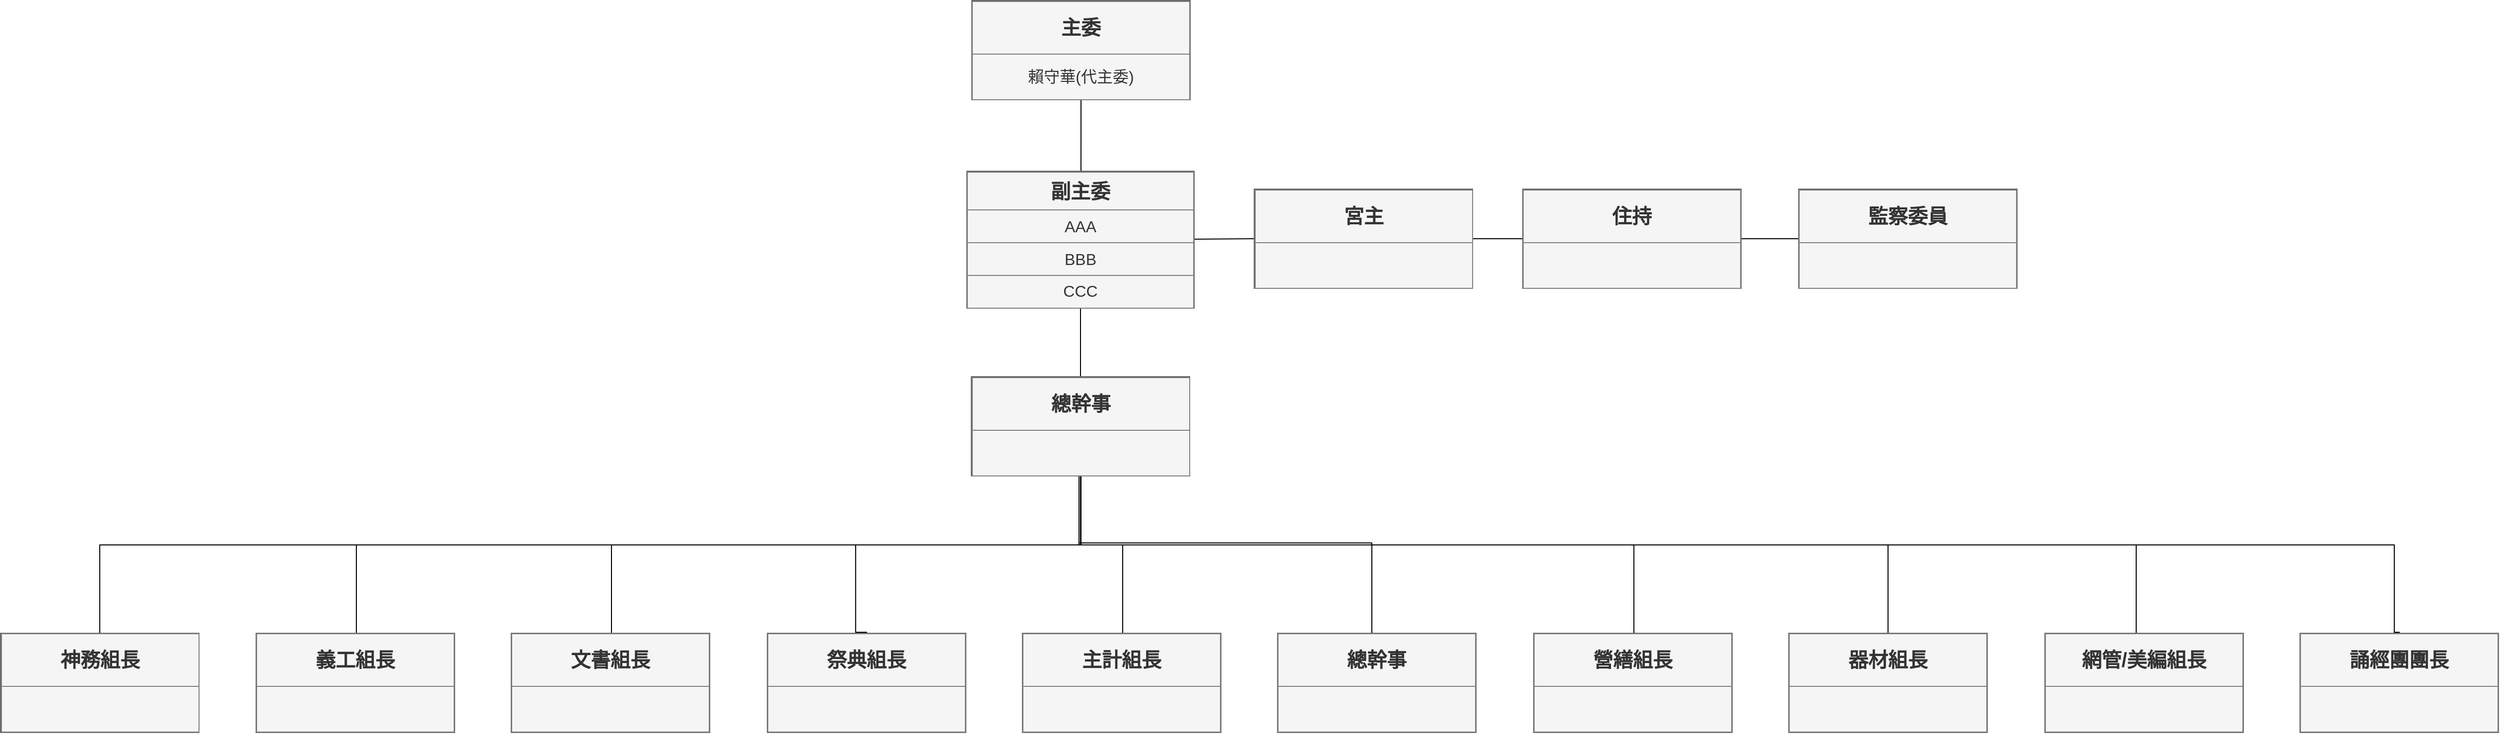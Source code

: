 <mxfile version="10.7.0" type="github"><diagram name="Page-1" id="b98fa263-6416-c6ec-5b7d-78bf54ef71d0"><mxGraphModel dx="4278.5" dy="2679" grid="1" gridSize="10" guides="1" tooltips="1" connect="1" arrows="1" fold="1" page="1" pageScale="1.5" pageWidth="1169" pageHeight="826" background="#ffffff" math="0" shadow="0"><root><mxCell id="0" style=";html=1;"/><mxCell id="1" style=";html=1;" parent="0"/><mxCell id="AvJd5Pj_C6RKvI8IBWGH-46" style="edgeStyle=orthogonalEdgeStyle;rounded=0;orthogonalLoop=1;jettySize=auto;html=1;exitX=0.5;exitY=1;exitDx=0;exitDy=0;entryX=0.5;entryY=0;entryDx=0;entryDy=0;endArrow=none;endFill=0;" edge="1" parent="1" source="AvJd5Pj_C6RKvI8IBWGH-23" target="AvJd5Pj_C6RKvI8IBWGH-40"><mxGeometry relative="1" as="geometry"><Array as="points"><mxPoint x="887" y="391"/><mxPoint x="2210" y="391"/><mxPoint x="2210" y="479"/></Array></mxGeometry></mxCell><mxCell id="303ed1de8c2c98b4-77" style="edgeStyle=orthogonalEdgeStyle;html=1;startSize=6;endFill=0;endSize=6;strokeWidth=1;fontSize=16;rounded=0;endArrow=none;" parent="1" source="AvJd5Pj_C6RKvI8IBWGH-16" edge="1"><mxGeometry relative="1" as="geometry"><mxPoint x="887.529" y="-50.5" as="sourcePoint"/><mxPoint x="886.941" y="24.5" as="targetPoint"/></mxGeometry></mxCell><mxCell id="303ed1de8c2c98b4-79" style="edgeStyle=orthogonalEdgeStyle;html=1;startSize=6;endFill=0;endSize=6;strokeWidth=1;fontSize=16;rounded=0;endArrow=none;" parent="1" source="AvJd5Pj_C6RKvI8IBWGH-15" target="AvJd5Pj_C6RKvI8IBWGH-23" edge="1"><mxGeometry relative="1" as="geometry"><mxPoint x="890" y="330.5" as="sourcePoint"/><mxPoint x="886" y="230.5" as="targetPoint"/></mxGeometry></mxCell><mxCell id="303ed1de8c2c98b4-82" style="edgeStyle=orthogonalEdgeStyle;html=1;startSize=6;endFill=0;endSize=6;strokeWidth=1;fontSize=16;rounded=0;endArrow=none;exitX=0.5;exitY=1;exitDx=0;exitDy=0;entryX=0.5;entryY=0;entryDx=0;entryDy=0;" parent="1" source="AvJd5Pj_C6RKvI8IBWGH-23" target="AvJd5Pj_C6RKvI8IBWGH-29" edge="1"><mxGeometry relative="1" as="geometry"><Array as="points"><mxPoint x="887" y="391"/><mxPoint x="-101" y="391"/></Array><mxPoint x="892.5" y="313.5" as="sourcePoint"/><mxPoint x="138" y="490" as="targetPoint"/></mxGeometry></mxCell><mxCell id="303ed1de8c2c98b4-83" style="edgeStyle=orthogonalEdgeStyle;html=1;startSize=6;endFill=0;endSize=6;strokeWidth=1;fontSize=16;rounded=0;endArrow=none;" parent="1" source="AvJd5Pj_C6RKvI8IBWGH-23" edge="1"><mxGeometry relative="1" as="geometry"><Array as="points"><mxPoint x="885" y="389"/><mxPoint x="1180" y="389"/><mxPoint x="1180" y="489"/></Array><mxPoint x="885" y="312.5" as="sourcePoint"/><mxPoint x="1194" y="490" as="targetPoint"/></mxGeometry></mxCell><mxCell id="303ed1de8c2c98b4-84" style="edgeStyle=orthogonalEdgeStyle;html=1;startSize=6;endFill=0;endSize=6;strokeWidth=1;fontSize=16;rounded=0;endArrow=none;entryX=0.5;entryY=0;entryDx=0;entryDy=0;" parent="1" target="AvJd5Pj_C6RKvI8IBWGH-38" edge="1"><mxGeometry relative="1" as="geometry"><Array as="points"><mxPoint x="885" y="391"/><mxPoint x="1700" y="391"/></Array><mxPoint x="885" y="341" as="sourcePoint"/><mxPoint x="1770" y="491" as="targetPoint"/></mxGeometry></mxCell><mxCell id="AvJd5Pj_C6RKvI8IBWGH-6" value="" style="endArrow=none;html=1;entryX=0;entryY=0.5;entryDx=0;entryDy=0;" edge="1" parent="1" target="AvJd5Pj_C6RKvI8IBWGH-17"><mxGeometry width="50" height="50" relative="1" as="geometry"><mxPoint x="998" y="83" as="sourcePoint"/><mxPoint x="1054.647" y="83.412" as="targetPoint"/></mxGeometry></mxCell><mxCell id="AvJd5Pj_C6RKvI8IBWGH-8" value="" style="endArrow=none;html=1;entryX=0;entryY=0.5;entryDx=0;entryDy=0;exitX=1;exitY=0.5;exitDx=0;exitDy=0;" edge="1" parent="1" source="AvJd5Pj_C6RKvI8IBWGH-17" target="AvJd5Pj_C6RKvI8IBWGH-21"><mxGeometry width="50" height="50" relative="1" as="geometry"><mxPoint x="1292" y="82.5" as="sourcePoint"/><mxPoint x="1325.059" y="81.912" as="targetPoint"/></mxGeometry></mxCell><mxCell id="AvJd5Pj_C6RKvI8IBWGH-9" value="" style="endArrow=none;html=1;" edge="1" parent="1" source="AvJd5Pj_C6RKvI8IBWGH-21" target="AvJd5Pj_C6RKvI8IBWGH-22"><mxGeometry width="50" height="50" relative="1" as="geometry"><mxPoint x="1551.941" y="81.912" as="sourcePoint"/><mxPoint x="1592" y="83.077" as="targetPoint"/></mxGeometry></mxCell><mxCell id="AvJd5Pj_C6RKvI8IBWGH-15" value="&lt;table border=&quot;1&quot; width=&quot;100%&quot; cellpadding=&quot;4&quot; style=&quot;width: 100% ; height: 100% ; border-collapse: collapse ; font-size: 16px&quot;&gt;&lt;tbody&gt;&lt;tr&gt;&lt;th align=&quot;center&quot;&gt;&lt;b&gt;&lt;font style=&quot;font-size: 20px&quot;&gt;副主委&lt;/font&gt;&lt;/b&gt;&lt;/th&gt;&lt;/tr&gt;&lt;tr&gt;&lt;td align=&quot;center&quot;&gt;&lt;font style=&quot;font-size: 16px&quot;&gt;AAA&lt;br&gt;&lt;/font&gt;&lt;/td&gt;&lt;/tr&gt;&lt;tr&gt;&lt;td align=&quot;center&quot;&gt;&lt;font style=&quot;font-size: 16px&quot;&gt;BBB&lt;/font&gt;&lt;/td&gt;&lt;/tr&gt;&lt;tr&gt;&lt;td style=&quot;text-align: center&quot;&gt;&lt;font style=&quot;font-size: 16px&quot;&gt;CCC&lt;/font&gt;&lt;/td&gt;&lt;/tr&gt;&lt;/tbody&gt;&lt;/table&gt;&lt;br style=&quot;font-size: 16px&quot;&gt;" style="text;html=1;overflow=fill;rounded=0;fillColor=#f5f5f5;strokeColor=#666666;fontColor=#333333;" vertex="1" parent="1"><mxGeometry x="772" y="14.5" width="229" height="138" as="geometry"/></mxCell><mxCell id="AvJd5Pj_C6RKvI8IBWGH-16" value="&lt;table border=&quot;1&quot; width=&quot;100%&quot; cellpadding=&quot;4&quot; style=&quot;width: 100% ; height: 100% ; border-collapse: collapse ; font-size: 16px&quot;&gt;&lt;tbody&gt;&lt;tr&gt;&lt;th align=&quot;center&quot;&gt;&lt;b&gt;&lt;font style=&quot;font-size: 20px&quot;&gt;主委&lt;/font&gt;&lt;/b&gt;&lt;/th&gt;&lt;/tr&gt;&lt;tr&gt;&lt;td align=&quot;center&quot;&gt;賴守華(代主委)&lt;/td&gt;&lt;/tr&gt;&lt;/tbody&gt;&lt;/table&gt;&lt;br style=&quot;font-size: 16px&quot;&gt;" style="text;html=1;overflow=fill;rounded=0;fillColor=#f5f5f5;strokeColor=#666666;fontColor=#333333;" vertex="1" parent="1"><mxGeometry x="777" y="-157.5" width="220" height="100" as="geometry"/></mxCell><mxCell id="AvJd5Pj_C6RKvI8IBWGH-17" value="&lt;table border=&quot;1&quot; width=&quot;100%&quot; cellpadding=&quot;4&quot; style=&quot;width: 100% ; height: 100% ; border-collapse: collapse ; font-size: 16px&quot;&gt;&lt;tbody&gt;&lt;tr&gt;&lt;th align=&quot;center&quot;&gt;&lt;b&gt;&lt;font style=&quot;font-size: 20px&quot;&gt;宮主&lt;/font&gt;&lt;/b&gt;&lt;/th&gt;&lt;/tr&gt;&lt;tr&gt;&lt;td align=&quot;center&quot;&gt;&lt;br&gt;&lt;/td&gt;&lt;/tr&gt;&lt;/tbody&gt;&lt;/table&gt;&lt;br style=&quot;font-size: 16px&quot;&gt;" style="text;html=1;overflow=fill;rounded=0;fillColor=#f5f5f5;strokeColor=#666666;fontColor=#333333;" vertex="1" parent="1"><mxGeometry x="1061.5" y="32.5" width="220" height="100" as="geometry"/></mxCell><mxCell id="AvJd5Pj_C6RKvI8IBWGH-21" value="&lt;table border=&quot;1&quot; width=&quot;100%&quot; cellpadding=&quot;4&quot; style=&quot;width: 100% ; height: 100% ; border-collapse: collapse ; font-size: 16px&quot;&gt;&lt;tbody&gt;&lt;tr&gt;&lt;th align=&quot;center&quot;&gt;&lt;b&gt;&lt;font style=&quot;font-size: 20px&quot;&gt;住持&lt;/font&gt;&lt;/b&gt;&lt;/th&gt;&lt;/tr&gt;&lt;tr&gt;&lt;td align=&quot;center&quot;&gt;&lt;br&gt;&lt;/td&gt;&lt;/tr&gt;&lt;/tbody&gt;&lt;/table&gt;&lt;br style=&quot;font-size: 16px&quot;&gt;" style="text;html=1;overflow=fill;rounded=0;fillColor=#f5f5f5;strokeColor=#666666;fontColor=#333333;" vertex="1" parent="1"><mxGeometry x="1332" y="32.5" width="220" height="100" as="geometry"/></mxCell><mxCell id="AvJd5Pj_C6RKvI8IBWGH-22" value="&lt;table border=&quot;1&quot; width=&quot;100%&quot; cellpadding=&quot;4&quot; style=&quot;width: 100% ; height: 100% ; border-collapse: collapse ; font-size: 16px&quot;&gt;&lt;tbody&gt;&lt;tr&gt;&lt;th align=&quot;center&quot;&gt;&lt;span style=&quot;font-size: 20px&quot;&gt;監察委員&lt;/span&gt;&lt;/th&gt;&lt;/tr&gt;&lt;tr&gt;&lt;td align=&quot;center&quot;&gt;&lt;br&gt;&lt;/td&gt;&lt;/tr&gt;&lt;/tbody&gt;&lt;/table&gt;&lt;br style=&quot;font-size: 16px&quot;&gt;" style="text;html=1;overflow=fill;rounded=0;fillColor=#f5f5f5;strokeColor=#666666;fontColor=#333333;" vertex="1" parent="1"><mxGeometry x="1610" y="32.5" width="220" height="100" as="geometry"/></mxCell><mxCell id="AvJd5Pj_C6RKvI8IBWGH-28" style="edgeStyle=orthogonalEdgeStyle;rounded=0;orthogonalLoop=1;jettySize=auto;html=1;exitX=0.5;exitY=1;exitDx=0;exitDy=0;endArrow=none;endFill=0;" edge="1" parent="1" source="AvJd5Pj_C6RKvI8IBWGH-23" target="AvJd5Pj_C6RKvI8IBWGH-30"><mxGeometry relative="1" as="geometry"><mxPoint x="578" y="490" as="targetPoint"/><Array as="points"><mxPoint x="887" y="391"/><mxPoint x="157" y="391"/></Array></mxGeometry></mxCell><mxCell id="AvJd5Pj_C6RKvI8IBWGH-41" style="edgeStyle=orthogonalEdgeStyle;rounded=0;orthogonalLoop=1;jettySize=auto;html=1;exitX=0.5;exitY=1;exitDx=0;exitDy=0;entryX=0.5;entryY=0;entryDx=0;entryDy=0;endArrow=none;endFill=0;" edge="1" parent="1" source="AvJd5Pj_C6RKvI8IBWGH-23" target="AvJd5Pj_C6RKvI8IBWGH-31"><mxGeometry relative="1" as="geometry"><Array as="points"><mxPoint x="887" y="391"/><mxPoint x="414" y="391"/></Array></mxGeometry></mxCell><mxCell id="AvJd5Pj_C6RKvI8IBWGH-42" style="edgeStyle=orthogonalEdgeStyle;rounded=0;orthogonalLoop=1;jettySize=auto;html=1;exitX=0.5;exitY=1;exitDx=0;exitDy=0;entryX=0.5;entryY=0;entryDx=0;entryDy=0;endArrow=none;endFill=0;" edge="1" parent="1" source="AvJd5Pj_C6RKvI8IBWGH-23" target="AvJd5Pj_C6RKvI8IBWGH-32"><mxGeometry relative="1" as="geometry"><Array as="points"><mxPoint x="887" y="391"/><mxPoint x="660" y="391"/><mxPoint x="660" y="479"/></Array></mxGeometry></mxCell><mxCell id="AvJd5Pj_C6RKvI8IBWGH-43" style="edgeStyle=orthogonalEdgeStyle;rounded=0;orthogonalLoop=1;jettySize=auto;html=1;exitX=0.5;exitY=1;exitDx=0;exitDy=0;entryX=0.5;entryY=0;entryDx=0;entryDy=0;endArrow=none;endFill=0;" edge="1" parent="1" source="AvJd5Pj_C6RKvI8IBWGH-23" target="AvJd5Pj_C6RKvI8IBWGH-33"><mxGeometry relative="1" as="geometry"><Array as="points"><mxPoint x="887" y="391"/><mxPoint x="929" y="391"/></Array></mxGeometry></mxCell><mxCell id="AvJd5Pj_C6RKvI8IBWGH-44" style="edgeStyle=orthogonalEdgeStyle;rounded=0;orthogonalLoop=1;jettySize=auto;html=1;exitX=0.5;exitY=1;exitDx=0;exitDy=0;entryX=0.5;entryY=0;entryDx=0;entryDy=0;endArrow=none;endFill=0;" edge="1" parent="1" source="AvJd5Pj_C6RKvI8IBWGH-23" target="AvJd5Pj_C6RKvI8IBWGH-37"><mxGeometry relative="1" as="geometry"><Array as="points"><mxPoint x="887" y="391"/><mxPoint x="1444" y="391"/></Array></mxGeometry></mxCell><mxCell id="AvJd5Pj_C6RKvI8IBWGH-45" style="edgeStyle=orthogonalEdgeStyle;rounded=0;orthogonalLoop=1;jettySize=auto;html=1;endArrow=none;endFill=0;" edge="1" parent="1"><mxGeometry relative="1" as="geometry"><mxPoint x="887" y="321" as="sourcePoint"/><mxPoint x="1950" y="489" as="targetPoint"/><Array as="points"><mxPoint x="887" y="391"/><mxPoint x="1950" y="391"/><mxPoint x="1950" y="478"/></Array></mxGeometry></mxCell><mxCell id="AvJd5Pj_C6RKvI8IBWGH-23" value="&lt;table border=&quot;1&quot; width=&quot;100%&quot; cellpadding=&quot;4&quot; style=&quot;width: 100% ; height: 100% ; border-collapse: collapse ; font-size: 16px&quot;&gt;&lt;tbody&gt;&lt;tr&gt;&lt;th align=&quot;center&quot;&gt;&lt;span style=&quot;font-size: 20px&quot;&gt;總幹事&lt;/span&gt;&lt;/th&gt;&lt;/tr&gt;&lt;tr&gt;&lt;td align=&quot;center&quot;&gt;&lt;br&gt;&lt;/td&gt;&lt;/tr&gt;&lt;/tbody&gt;&lt;/table&gt;&lt;br style=&quot;font-size: 16px&quot;&gt;" style="text;html=1;overflow=fill;rounded=0;fillColor=#f5f5f5;strokeColor=#666666;fontColor=#333333;" vertex="1" parent="1"><mxGeometry x="776.5" y="221.5" width="220" height="100" as="geometry"/></mxCell><mxCell id="AvJd5Pj_C6RKvI8IBWGH-29" value="&lt;table border=&quot;1&quot; width=&quot;100%&quot; cellpadding=&quot;4&quot; style=&quot;width: 100% ; height: 100% ; border-collapse: collapse ; font-size: 16px&quot;&gt;&lt;tbody&gt;&lt;tr&gt;&lt;th align=&quot;center&quot;&gt;&lt;span style=&quot;font-size: 20px&quot;&gt;神務組長&lt;/span&gt;&lt;/th&gt;&lt;/tr&gt;&lt;tr&gt;&lt;td align=&quot;center&quot;&gt;&lt;br&gt;&lt;/td&gt;&lt;/tr&gt;&lt;/tbody&gt;&lt;/table&gt;&lt;br style=&quot;font-size: 16px&quot;&gt;" style="text;html=1;overflow=fill;rounded=0;fillColor=#f5f5f5;strokeColor=#666666;fontColor=#333333;flipH=1;" vertex="1" parent="1"><mxGeometry x="-201.5" y="480" width="200" height="100" as="geometry"/></mxCell><mxCell id="AvJd5Pj_C6RKvI8IBWGH-30" value="&lt;table border=&quot;1&quot; width=&quot;100%&quot; cellpadding=&quot;4&quot; style=&quot;width: 100% ; height: 100% ; border-collapse: collapse ; font-size: 16px&quot;&gt;&lt;tbody&gt;&lt;tr&gt;&lt;th align=&quot;center&quot;&gt;&lt;span style=&quot;font-size: 20px&quot;&gt;義工組長&lt;/span&gt;&lt;/th&gt;&lt;/tr&gt;&lt;tr&gt;&lt;td align=&quot;center&quot;&gt;&lt;br&gt;&lt;/td&gt;&lt;/tr&gt;&lt;/tbody&gt;&lt;/table&gt;&lt;br style=&quot;font-size: 16px&quot;&gt;" style="text;html=1;overflow=fill;rounded=0;fillColor=#f5f5f5;strokeColor=#666666;fontColor=#333333;flipH=1;" vertex="1" parent="1"><mxGeometry x="56" y="480" width="200" height="100" as="geometry"/></mxCell><mxCell id="AvJd5Pj_C6RKvI8IBWGH-31" value="&lt;table border=&quot;1&quot; width=&quot;100%&quot; cellpadding=&quot;4&quot; style=&quot;width: 100% ; height: 100% ; border-collapse: collapse ; font-size: 16px&quot;&gt;&lt;tbody&gt;&lt;tr&gt;&lt;th align=&quot;center&quot;&gt;&lt;span style=&quot;font-size: 20px&quot;&gt;文書組長&lt;/span&gt;&lt;/th&gt;&lt;/tr&gt;&lt;tr&gt;&lt;td align=&quot;center&quot;&gt;&lt;br&gt;&lt;/td&gt;&lt;/tr&gt;&lt;/tbody&gt;&lt;/table&gt;&lt;br style=&quot;font-size: 16px&quot;&gt;" style="text;html=1;overflow=fill;rounded=0;fillColor=#f5f5f5;strokeColor=#666666;fontColor=#333333;flipH=1;" vertex="1" parent="1"><mxGeometry x="313" y="480" width="200" height="100" as="geometry"/></mxCell><mxCell id="AvJd5Pj_C6RKvI8IBWGH-32" value="&lt;table border=&quot;1&quot; width=&quot;100%&quot; cellpadding=&quot;4&quot; style=&quot;width: 100% ; height: 100% ; border-collapse: collapse ; font-size: 16px&quot;&gt;&lt;tbody&gt;&lt;tr&gt;&lt;th align=&quot;center&quot;&gt;&lt;span style=&quot;font-size: 20px&quot;&gt;祭典組長&lt;/span&gt;&lt;/th&gt;&lt;/tr&gt;&lt;tr&gt;&lt;td align=&quot;center&quot;&gt;&lt;br&gt;&lt;/td&gt;&lt;/tr&gt;&lt;/tbody&gt;&lt;/table&gt;&lt;br style=&quot;font-size: 16px&quot;&gt;" style="text;html=1;overflow=fill;rounded=0;fillColor=#f5f5f5;strokeColor=#666666;fontColor=#333333;flipH=1;" vertex="1" parent="1"><mxGeometry x="571" y="480" width="200" height="100" as="geometry"/></mxCell><mxCell id="AvJd5Pj_C6RKvI8IBWGH-33" value="&lt;table border=&quot;1&quot; width=&quot;100%&quot; cellpadding=&quot;4&quot; style=&quot;width: 100% ; height: 100% ; border-collapse: collapse ; font-size: 16px&quot;&gt;&lt;tbody&gt;&lt;tr&gt;&lt;th align=&quot;center&quot;&gt;&lt;span style=&quot;font-size: 20px&quot;&gt;主計組長&lt;/span&gt;&lt;/th&gt;&lt;/tr&gt;&lt;tr&gt;&lt;td align=&quot;center&quot;&gt;&lt;br&gt;&lt;/td&gt;&lt;/tr&gt;&lt;/tbody&gt;&lt;/table&gt;&lt;br style=&quot;font-size: 16px&quot;&gt;" style="text;html=1;overflow=fill;rounded=0;fillColor=#f5f5f5;strokeColor=#666666;fontColor=#333333;flipH=1;" vertex="1" parent="1"><mxGeometry x="828" y="480" width="200" height="100" as="geometry"/></mxCell><mxCell id="AvJd5Pj_C6RKvI8IBWGH-36" value="&lt;table border=&quot;1&quot; width=&quot;100%&quot; cellpadding=&quot;4&quot; style=&quot;width: 100% ; height: 100% ; border-collapse: collapse ; font-size: 16px&quot;&gt;&lt;tbody&gt;&lt;tr&gt;&lt;th align=&quot;center&quot;&gt;&lt;span style=&quot;font-size: 20px&quot;&gt;總幹事&lt;/span&gt;&lt;/th&gt;&lt;/tr&gt;&lt;tr&gt;&lt;td align=&quot;center&quot;&gt;&lt;br&gt;&lt;/td&gt;&lt;/tr&gt;&lt;/tbody&gt;&lt;/table&gt;&lt;br style=&quot;font-size: 16px&quot;&gt;" style="text;html=1;overflow=fill;rounded=0;fillColor=#f5f5f5;strokeColor=#666666;fontColor=#333333;flipH=1;" vertex="1" parent="1"><mxGeometry x="1085" y="480" width="200" height="100" as="geometry"/></mxCell><mxCell id="AvJd5Pj_C6RKvI8IBWGH-37" value="&lt;table border=&quot;1&quot; width=&quot;100%&quot; cellpadding=&quot;4&quot; style=&quot;width: 100% ; height: 100% ; border-collapse: collapse ; font-size: 16px&quot;&gt;&lt;tbody&gt;&lt;tr&gt;&lt;th align=&quot;center&quot;&gt;&lt;span style=&quot;font-size: 20px&quot;&gt;營繕組長&lt;/span&gt;&lt;/th&gt;&lt;/tr&gt;&lt;tr&gt;&lt;td align=&quot;center&quot;&gt;&lt;br&gt;&lt;/td&gt;&lt;/tr&gt;&lt;/tbody&gt;&lt;/table&gt;&lt;br style=&quot;font-size: 16px&quot;&gt;" style="text;html=1;overflow=fill;rounded=0;fillColor=#f5f5f5;strokeColor=#666666;fontColor=#333333;flipH=1;" vertex="1" parent="1"><mxGeometry x="1343" y="480" width="200" height="100" as="geometry"/></mxCell><mxCell id="AvJd5Pj_C6RKvI8IBWGH-38" value="&lt;table border=&quot;1&quot; width=&quot;100%&quot; cellpadding=&quot;4&quot; style=&quot;width: 100% ; height: 100% ; border-collapse: collapse ; font-size: 16px&quot;&gt;&lt;tbody&gt;&lt;tr&gt;&lt;th align=&quot;center&quot;&gt;&lt;span style=&quot;font-size: 20px&quot;&gt;器材組長&lt;/span&gt;&lt;/th&gt;&lt;/tr&gt;&lt;tr&gt;&lt;td align=&quot;center&quot;&gt;&lt;br&gt;&lt;/td&gt;&lt;/tr&gt;&lt;/tbody&gt;&lt;/table&gt;&lt;br style=&quot;font-size: 16px&quot;&gt;" style="text;html=1;overflow=fill;rounded=0;fillColor=#f5f5f5;strokeColor=#666666;fontColor=#333333;flipH=1;" vertex="1" parent="1"><mxGeometry x="1600" y="480" width="200" height="100" as="geometry"/></mxCell><mxCell id="AvJd5Pj_C6RKvI8IBWGH-39" value="&lt;table border=&quot;1&quot; width=&quot;100%&quot; cellpadding=&quot;4&quot; style=&quot;width: 100% ; height: 100% ; border-collapse: collapse ; font-size: 16px&quot;&gt;&lt;tbody&gt;&lt;tr&gt;&lt;th align=&quot;center&quot;&gt;&lt;span style=&quot;font-size: 20px&quot;&gt;網管/美編組長&lt;/span&gt;&lt;/th&gt;&lt;/tr&gt;&lt;tr&gt;&lt;td align=&quot;center&quot;&gt;&lt;br&gt;&lt;/td&gt;&lt;/tr&gt;&lt;/tbody&gt;&lt;/table&gt;&lt;br style=&quot;font-size: 16px&quot;&gt;" style="text;html=1;overflow=fill;rounded=0;fillColor=#f5f5f5;strokeColor=#666666;fontColor=#333333;flipH=1;" vertex="1" parent="1"><mxGeometry x="1858" y="480" width="200" height="100" as="geometry"/></mxCell><mxCell id="AvJd5Pj_C6RKvI8IBWGH-40" value="&lt;table border=&quot;1&quot; width=&quot;100%&quot; cellpadding=&quot;4&quot; style=&quot;width: 100% ; height: 100% ; border-collapse: collapse ; font-size: 16px&quot;&gt;&lt;tbody&gt;&lt;tr&gt;&lt;th align=&quot;center&quot;&gt;&lt;span style=&quot;font-size: 20px&quot;&gt;誦經團團長&lt;/span&gt;&lt;/th&gt;&lt;/tr&gt;&lt;tr&gt;&lt;td align=&quot;center&quot;&gt;&lt;br&gt;&lt;/td&gt;&lt;/tr&gt;&lt;/tbody&gt;&lt;/table&gt;&lt;br style=&quot;font-size: 16px&quot;&gt;" style="text;html=1;overflow=fill;rounded=0;fillColor=#f5f5f5;strokeColor=#666666;fontColor=#333333;flipH=1;" vertex="1" parent="1"><mxGeometry x="2115" y="480" width="200" height="100" as="geometry"/></mxCell></root></mxGraphModel></diagram></mxfile>